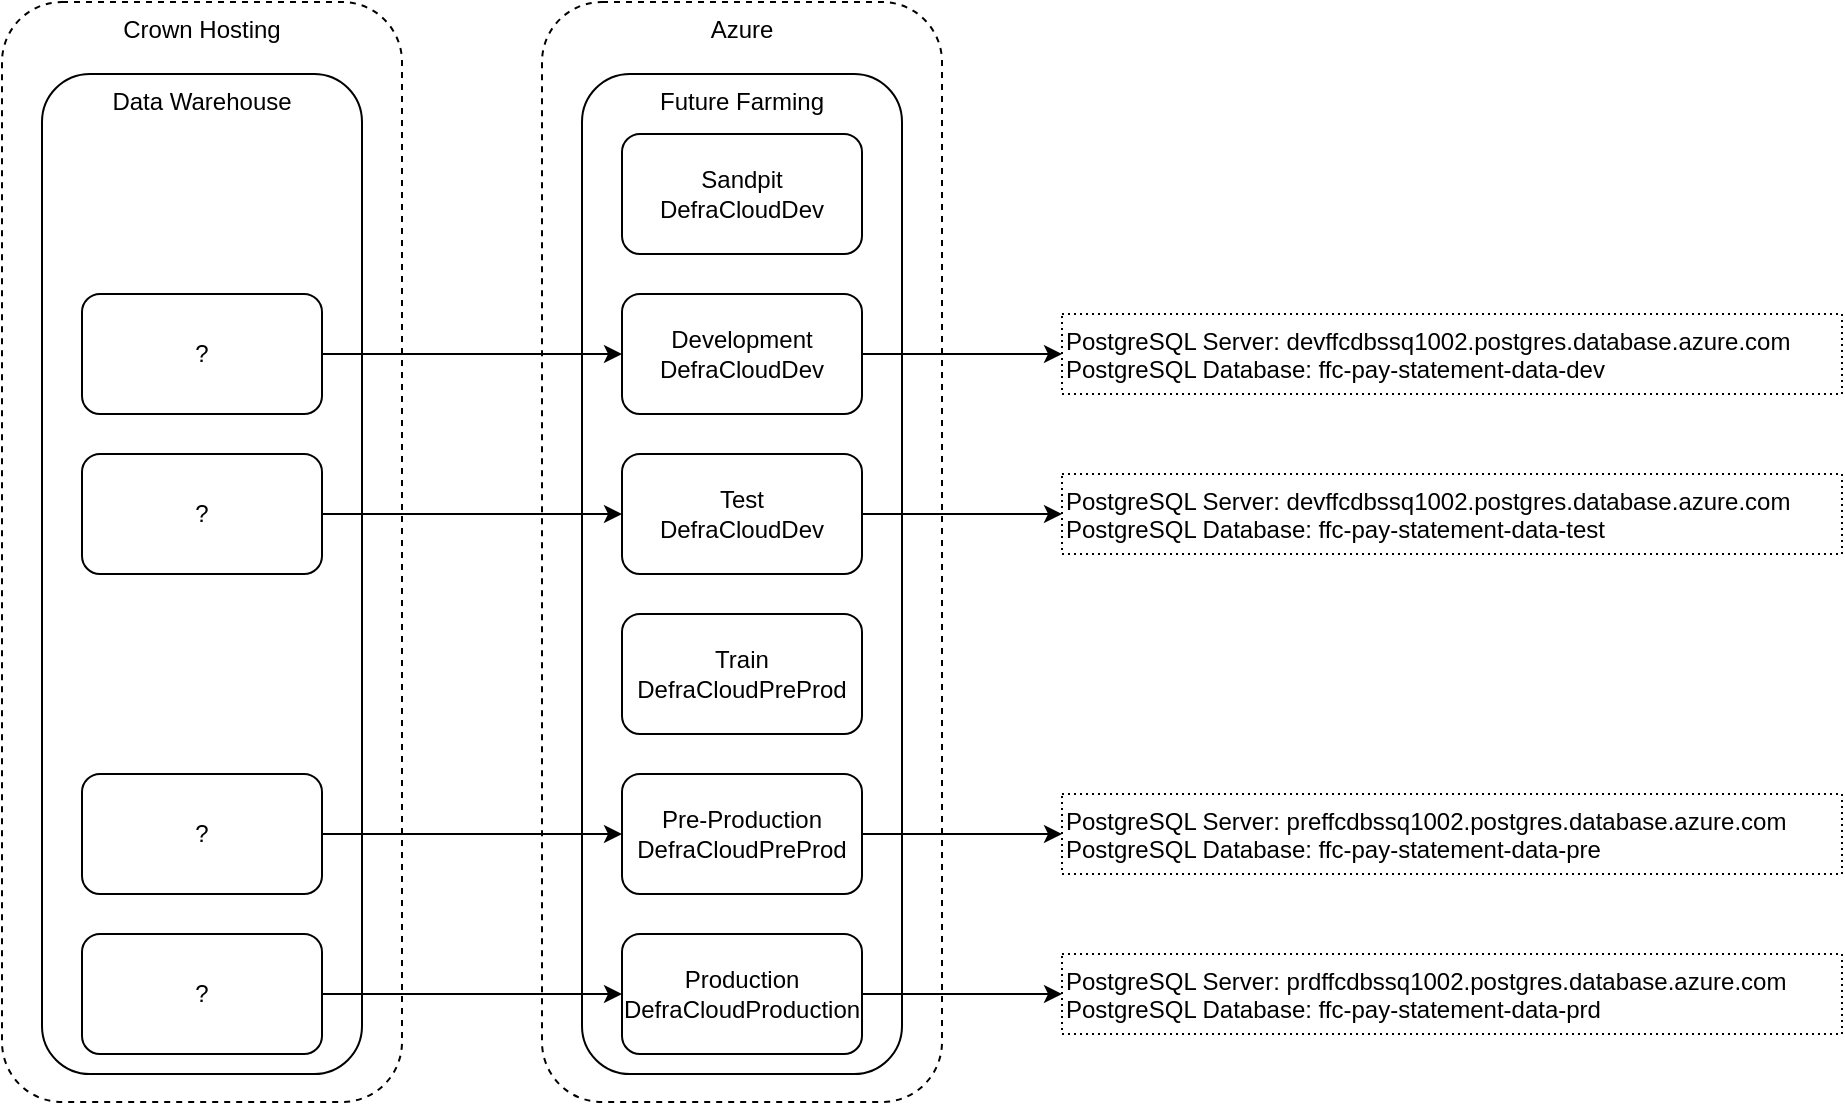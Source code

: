 <mxfile version="20.2.2" type="github">
  <diagram id="C3n2u9p28RJBCAid8Xp9" name="Page-1">
    <mxGraphModel dx="1422" dy="-407" grid="1" gridSize="10" guides="1" tooltips="1" connect="1" arrows="1" fold="1" page="1" pageScale="1" pageWidth="827" pageHeight="1169" math="0" shadow="0">
      <root>
        <mxCell id="0" />
        <mxCell id="1" parent="0" />
        <mxCell id="iOJ-4KOOphPzWoxPUmpx-9" value="Azure" style="rounded=1;whiteSpace=wrap;html=1;dashed=1;verticalAlign=top;" vertex="1" parent="1">
          <mxGeometry x="270" y="1430" width="200" height="550" as="geometry" />
        </mxCell>
        <mxCell id="iOJ-4KOOphPzWoxPUmpx-8" value="Crown Hosting" style="rounded=1;whiteSpace=wrap;html=1;dashed=1;verticalAlign=top;" vertex="1" parent="1">
          <mxGeometry y="1430" width="200" height="550" as="geometry" />
        </mxCell>
        <mxCell id="xMmDxgA52zjlr51yU6Mr-22" value="Future Farming" style="rounded=1;whiteSpace=wrap;html=1;verticalAlign=top;" parent="1" vertex="1">
          <mxGeometry x="290" y="1466" width="160" height="500" as="geometry" />
        </mxCell>
        <mxCell id="xMmDxgA52zjlr51yU6Mr-1" value="Sandpit&lt;br&gt;DefraCloudDev" style="rounded=1;whiteSpace=wrap;html=1;" parent="1" vertex="1">
          <mxGeometry x="310" y="1496" width="120" height="60" as="geometry" />
        </mxCell>
        <mxCell id="iOJ-4KOOphPzWoxPUmpx-19" style="edgeStyle=orthogonalEdgeStyle;rounded=0;orthogonalLoop=1;jettySize=auto;html=1;entryX=0;entryY=0.5;entryDx=0;entryDy=0;" edge="1" parent="1" source="xMmDxgA52zjlr51yU6Mr-2" target="iOJ-4KOOphPzWoxPUmpx-18">
          <mxGeometry relative="1" as="geometry" />
        </mxCell>
        <mxCell id="xMmDxgA52zjlr51yU6Mr-2" value="Development&lt;br&gt;DefraCloudDev" style="rounded=1;whiteSpace=wrap;html=1;" parent="1" vertex="1">
          <mxGeometry x="310" y="1576" width="120" height="60" as="geometry" />
        </mxCell>
        <mxCell id="iOJ-4KOOphPzWoxPUmpx-21" style="edgeStyle=orthogonalEdgeStyle;rounded=0;orthogonalLoop=1;jettySize=auto;html=1;entryX=0;entryY=0.5;entryDx=0;entryDy=0;" edge="1" parent="1" source="xMmDxgA52zjlr51yU6Mr-3" target="iOJ-4KOOphPzWoxPUmpx-20">
          <mxGeometry relative="1" as="geometry" />
        </mxCell>
        <mxCell id="xMmDxgA52zjlr51yU6Mr-3" value="Test&lt;br&gt;DefraCloudDev" style="rounded=1;whiteSpace=wrap;html=1;" parent="1" vertex="1">
          <mxGeometry x="310" y="1656" width="120" height="60" as="geometry" />
        </mxCell>
        <mxCell id="xMmDxgA52zjlr51yU6Mr-4" value="Train&lt;br&gt;DefraCloudPreProd" style="rounded=1;whiteSpace=wrap;html=1;" parent="1" vertex="1">
          <mxGeometry x="310" y="1736" width="120" height="60" as="geometry" />
        </mxCell>
        <mxCell id="iOJ-4KOOphPzWoxPUmpx-23" style="edgeStyle=orthogonalEdgeStyle;rounded=0;orthogonalLoop=1;jettySize=auto;html=1;" edge="1" parent="1" source="xMmDxgA52zjlr51yU6Mr-5" target="iOJ-4KOOphPzWoxPUmpx-22">
          <mxGeometry relative="1" as="geometry" />
        </mxCell>
        <mxCell id="xMmDxgA52zjlr51yU6Mr-5" value="Pre-Production&lt;br&gt;DefraCloudPreProd" style="rounded=1;whiteSpace=wrap;html=1;" parent="1" vertex="1">
          <mxGeometry x="310" y="1816" width="120" height="60" as="geometry" />
        </mxCell>
        <mxCell id="iOJ-4KOOphPzWoxPUmpx-25" style="edgeStyle=orthogonalEdgeStyle;rounded=0;orthogonalLoop=1;jettySize=auto;html=1;" edge="1" parent="1" source="xMmDxgA52zjlr51yU6Mr-6" target="iOJ-4KOOphPzWoxPUmpx-24">
          <mxGeometry relative="1" as="geometry" />
        </mxCell>
        <mxCell id="xMmDxgA52zjlr51yU6Mr-6" value="Production&lt;br&gt;DefraCloudProduction" style="rounded=1;whiteSpace=wrap;html=1;" parent="1" vertex="1">
          <mxGeometry x="310" y="1896" width="120" height="60" as="geometry" />
        </mxCell>
        <mxCell id="iOJ-4KOOphPzWoxPUmpx-1" value="Data Warehouse" style="rounded=1;whiteSpace=wrap;html=1;verticalAlign=top;" vertex="1" parent="1">
          <mxGeometry x="20" y="1466" width="160" height="500" as="geometry" />
        </mxCell>
        <mxCell id="iOJ-4KOOphPzWoxPUmpx-11" style="edgeStyle=orthogonalEdgeStyle;rounded=0;orthogonalLoop=1;jettySize=auto;html=1;" edge="1" parent="1" source="iOJ-4KOOphPzWoxPUmpx-3" target="xMmDxgA52zjlr51yU6Mr-2">
          <mxGeometry relative="1" as="geometry" />
        </mxCell>
        <mxCell id="iOJ-4KOOphPzWoxPUmpx-3" value="?" style="rounded=1;whiteSpace=wrap;html=1;" vertex="1" parent="1">
          <mxGeometry x="40" y="1576" width="120" height="60" as="geometry" />
        </mxCell>
        <mxCell id="iOJ-4KOOphPzWoxPUmpx-12" style="edgeStyle=orthogonalEdgeStyle;rounded=0;orthogonalLoop=1;jettySize=auto;html=1;" edge="1" parent="1" source="iOJ-4KOOphPzWoxPUmpx-4" target="xMmDxgA52zjlr51yU6Mr-3">
          <mxGeometry relative="1" as="geometry" />
        </mxCell>
        <mxCell id="iOJ-4KOOphPzWoxPUmpx-4" value="?" style="rounded=1;whiteSpace=wrap;html=1;" vertex="1" parent="1">
          <mxGeometry x="40" y="1656" width="120" height="60" as="geometry" />
        </mxCell>
        <mxCell id="iOJ-4KOOphPzWoxPUmpx-14" style="edgeStyle=orthogonalEdgeStyle;rounded=0;orthogonalLoop=1;jettySize=auto;html=1;" edge="1" parent="1" source="iOJ-4KOOphPzWoxPUmpx-6" target="xMmDxgA52zjlr51yU6Mr-5">
          <mxGeometry relative="1" as="geometry" />
        </mxCell>
        <mxCell id="iOJ-4KOOphPzWoxPUmpx-6" value="?" style="rounded=1;whiteSpace=wrap;html=1;" vertex="1" parent="1">
          <mxGeometry x="40" y="1816" width="120" height="60" as="geometry" />
        </mxCell>
        <mxCell id="iOJ-4KOOphPzWoxPUmpx-15" style="edgeStyle=orthogonalEdgeStyle;rounded=0;orthogonalLoop=1;jettySize=auto;html=1;" edge="1" parent="1" source="iOJ-4KOOphPzWoxPUmpx-7" target="xMmDxgA52zjlr51yU6Mr-6">
          <mxGeometry relative="1" as="geometry" />
        </mxCell>
        <mxCell id="iOJ-4KOOphPzWoxPUmpx-7" value="?" style="rounded=1;whiteSpace=wrap;html=1;" vertex="1" parent="1">
          <mxGeometry x="40" y="1896" width="120" height="60" as="geometry" />
        </mxCell>
        <mxCell id="iOJ-4KOOphPzWoxPUmpx-18" value="PostgreSQL Server: devffcdbssq1002.postgres.database.azure.com&lt;br&gt;PostgreSQL Database: ffc-pay-statement-data-dev" style="rounded=0;whiteSpace=wrap;html=1;dashed=1;dashPattern=1 2;align=left;verticalAlign=top;" vertex="1" parent="1">
          <mxGeometry x="530" y="1586" width="390" height="40" as="geometry" />
        </mxCell>
        <mxCell id="iOJ-4KOOphPzWoxPUmpx-20" value="PostgreSQL Server: devffcdbssq1002.postgres.database.azure.com&lt;br&gt;PostgreSQL Database: ffc-pay-statement-data-test" style="rounded=0;whiteSpace=wrap;html=1;dashed=1;dashPattern=1 2;align=left;verticalAlign=top;" vertex="1" parent="1">
          <mxGeometry x="530" y="1666" width="390" height="40" as="geometry" />
        </mxCell>
        <mxCell id="iOJ-4KOOphPzWoxPUmpx-22" value="PostgreSQL Server: preffcdbssq1002.postgres.database.azure.com&lt;br&gt;PostgreSQL Database: ffc-pay-statement-data-pre" style="rounded=0;whiteSpace=wrap;html=1;dashed=1;dashPattern=1 2;align=left;verticalAlign=top;" vertex="1" parent="1">
          <mxGeometry x="530" y="1826" width="390" height="40" as="geometry" />
        </mxCell>
        <mxCell id="iOJ-4KOOphPzWoxPUmpx-24" value="PostgreSQL Server: prdffcdbssq1002.postgres.database.azure.com&lt;br&gt;PostgreSQL Database: ffc-pay-statement-data-prd" style="rounded=0;whiteSpace=wrap;html=1;dashed=1;dashPattern=1 2;align=left;verticalAlign=top;" vertex="1" parent="1">
          <mxGeometry x="530" y="1906" width="390" height="40" as="geometry" />
        </mxCell>
      </root>
    </mxGraphModel>
  </diagram>
</mxfile>
